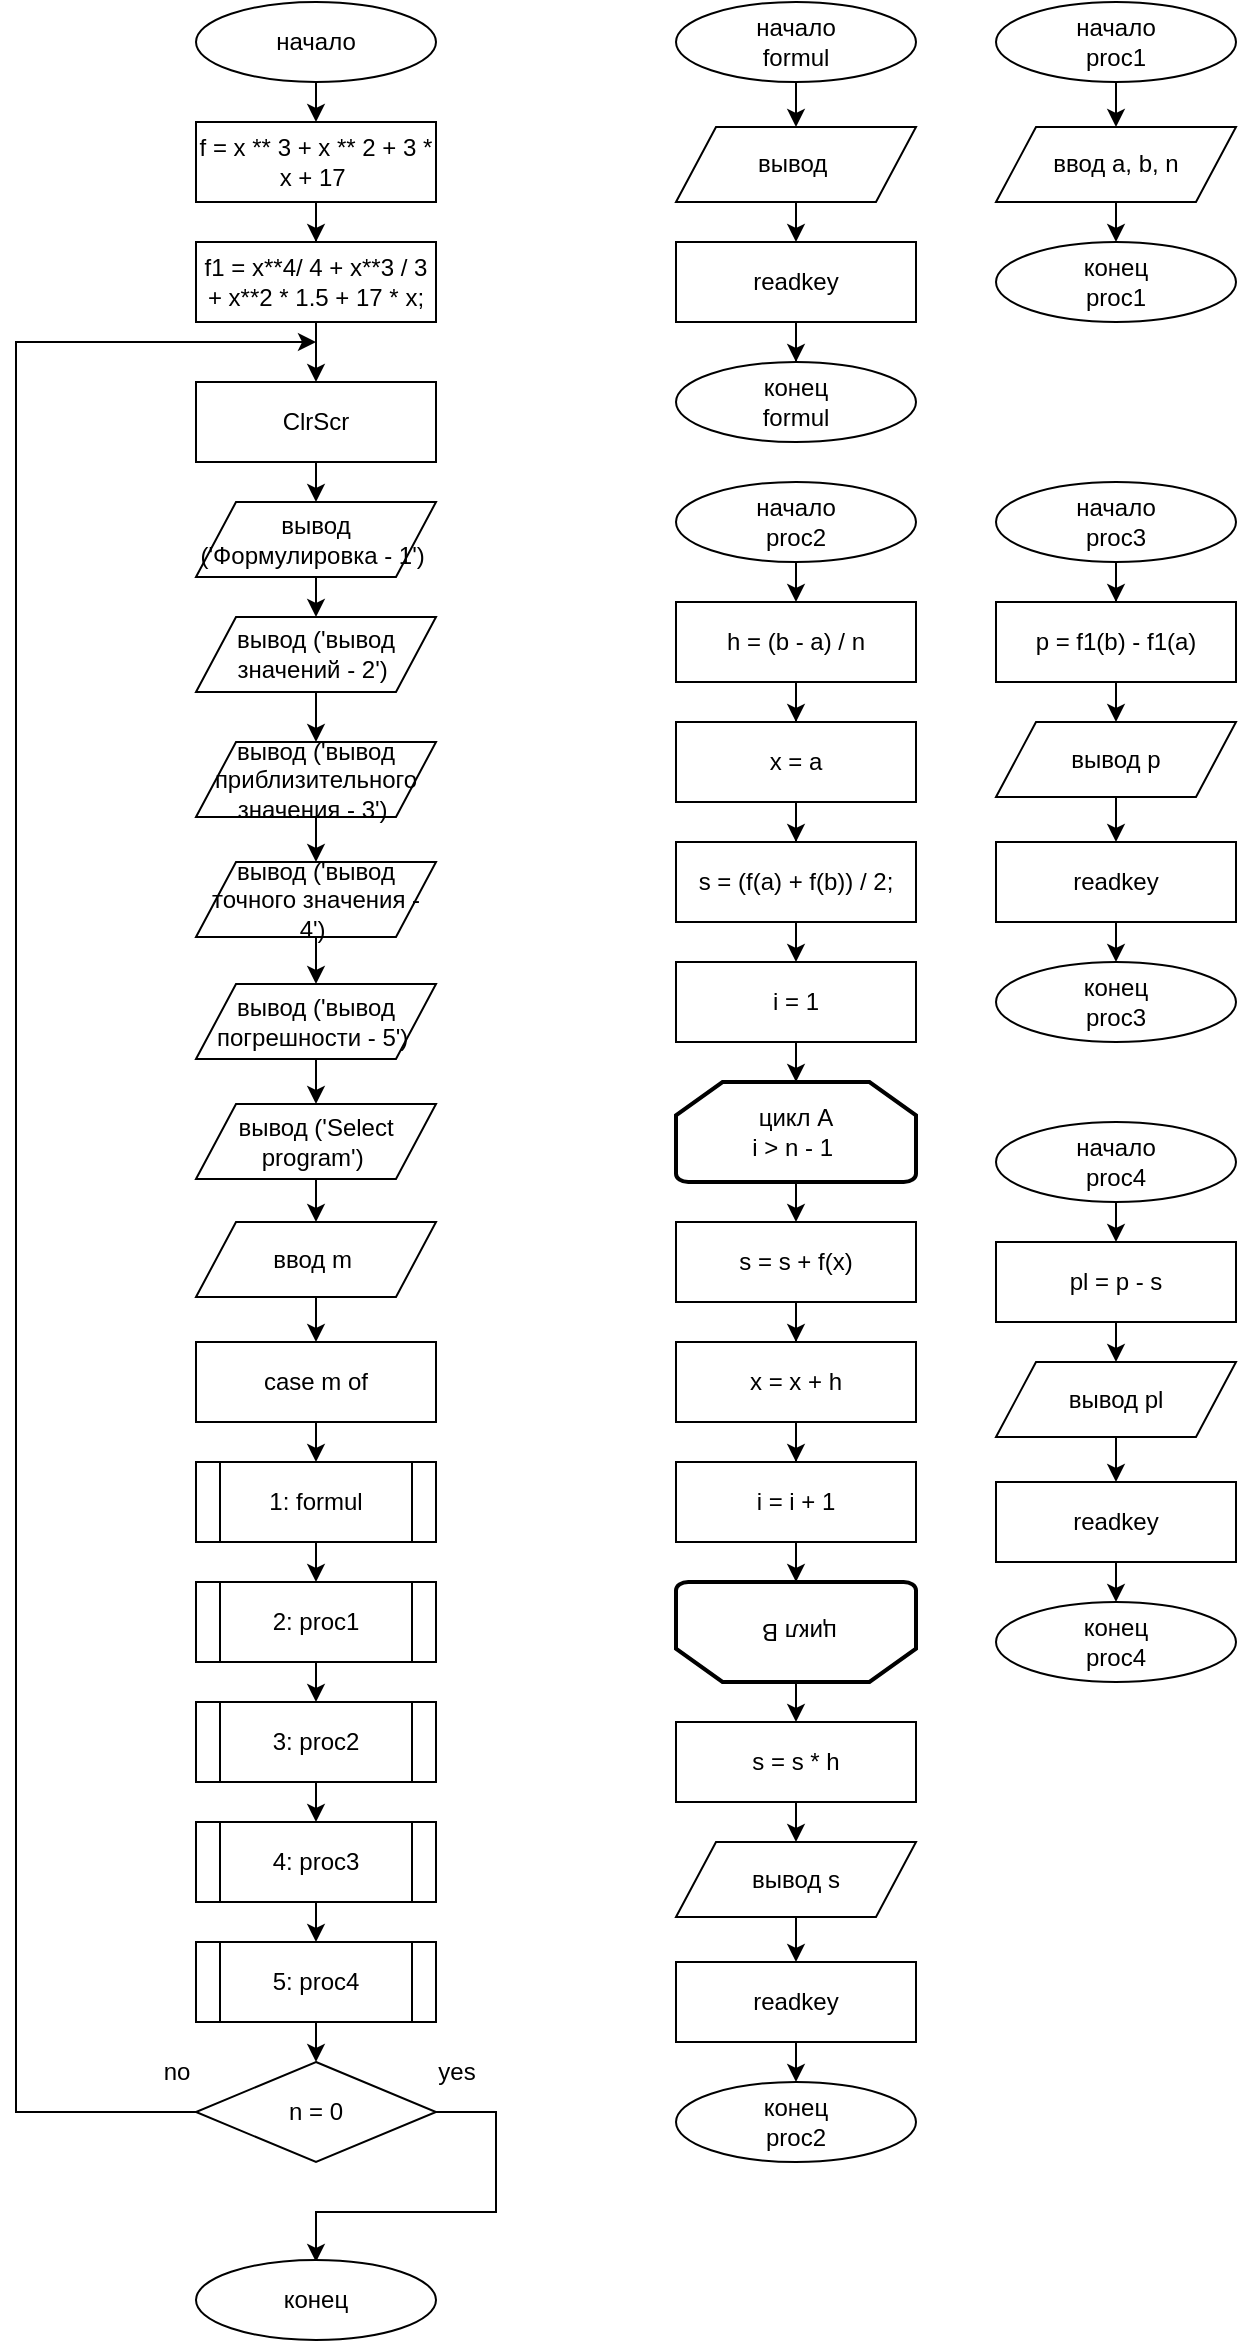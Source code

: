 <mxfile version="20.6.0" type="device"><diagram id="0CyBaKUqmGT0-jaxnwFW" name="Страница 1"><mxGraphModel dx="565" dy="495" grid="1" gridSize="10" guides="1" tooltips="1" connect="1" arrows="1" fold="1" page="1" pageScale="1" pageWidth="827" pageHeight="1169" math="0" shadow="0"><root><mxCell id="0"/><mxCell id="1" parent="0"/><mxCell id="qfJ8OylRAZTttOzDRces-3" style="edgeStyle=orthogonalEdgeStyle;rounded=0;orthogonalLoop=1;jettySize=auto;html=1;exitX=0.5;exitY=1;exitDx=0;exitDy=0;" edge="1" parent="1" source="qfJ8OylRAZTttOzDRces-1"><mxGeometry relative="1" as="geometry"><mxPoint x="260" y="100" as="targetPoint"/></mxGeometry></mxCell><mxCell id="qfJ8OylRAZTttOzDRces-1" value="начало" style="ellipse;whiteSpace=wrap;html=1;" vertex="1" parent="1"><mxGeometry x="200" y="40" width="120" height="40" as="geometry"/></mxCell><mxCell id="qfJ8OylRAZTttOzDRces-6" style="edgeStyle=orthogonalEdgeStyle;rounded=0;orthogonalLoop=1;jettySize=auto;html=1;exitX=0.5;exitY=1;exitDx=0;exitDy=0;" edge="1" parent="1" source="qfJ8OylRAZTttOzDRces-4" target="qfJ8OylRAZTttOzDRces-5"><mxGeometry relative="1" as="geometry"/></mxCell><mxCell id="qfJ8OylRAZTttOzDRces-4" value="f =&amp;nbsp;x ** 3 + x ** 2 + 3 * x + 17&amp;nbsp;" style="rounded=0;whiteSpace=wrap;html=1;" vertex="1" parent="1"><mxGeometry x="200" y="100" width="120" height="40" as="geometry"/></mxCell><mxCell id="qfJ8OylRAZTttOzDRces-85" style="edgeStyle=orthogonalEdgeStyle;rounded=0;orthogonalLoop=1;jettySize=auto;html=1;exitX=0.5;exitY=1;exitDx=0;exitDy=0;" edge="1" parent="1" source="qfJ8OylRAZTttOzDRces-5" target="qfJ8OylRAZTttOzDRces-84"><mxGeometry relative="1" as="geometry"/></mxCell><mxCell id="qfJ8OylRAZTttOzDRces-5" value="f1 = x**4/ 4 + x**3 / 3 + x**2 * 1.5 + 17 * x;" style="rounded=0;whiteSpace=wrap;html=1;" vertex="1" parent="1"><mxGeometry x="200" y="160" width="120" height="40" as="geometry"/></mxCell><mxCell id="qfJ8OylRAZTttOzDRces-10" style="edgeStyle=orthogonalEdgeStyle;rounded=0;orthogonalLoop=1;jettySize=auto;html=1;exitX=0.5;exitY=1;exitDx=0;exitDy=0;" edge="1" parent="1" source="qfJ8OylRAZTttOzDRces-8"><mxGeometry relative="1" as="geometry"><mxPoint x="500" y="80" as="targetPoint"/></mxGeometry></mxCell><mxCell id="qfJ8OylRAZTttOzDRces-14" style="edgeStyle=orthogonalEdgeStyle;rounded=0;orthogonalLoop=1;jettySize=auto;html=1;exitX=0.5;exitY=1;exitDx=0;exitDy=0;entryX=0.5;entryY=0;entryDx=0;entryDy=0;" edge="1" parent="1" source="qfJ8OylRAZTttOzDRces-8" target="qfJ8OylRAZTttOzDRces-13"><mxGeometry relative="1" as="geometry"/></mxCell><mxCell id="qfJ8OylRAZTttOzDRces-8" value="начало&lt;br&gt;formul" style="ellipse;whiteSpace=wrap;html=1;" vertex="1" parent="1"><mxGeometry x="440" y="40" width="120" height="40" as="geometry"/></mxCell><mxCell id="qfJ8OylRAZTttOzDRces-16" style="edgeStyle=orthogonalEdgeStyle;rounded=0;orthogonalLoop=1;jettySize=auto;html=1;exitX=0.5;exitY=1;exitDx=0;exitDy=0;entryX=0.5;entryY=0;entryDx=0;entryDy=0;" edge="1" parent="1" source="qfJ8OylRAZTttOzDRces-13" target="qfJ8OylRAZTttOzDRces-15"><mxGeometry relative="1" as="geometry"/></mxCell><mxCell id="qfJ8OylRAZTttOzDRces-13" value="вывод&amp;nbsp;" style="shape=parallelogram;perimeter=parallelogramPerimeter;whiteSpace=wrap;html=1;fixedSize=1;" vertex="1" parent="1"><mxGeometry x="440" y="102.5" width="120" height="37.5" as="geometry"/></mxCell><mxCell id="qfJ8OylRAZTttOzDRces-18" style="edgeStyle=orthogonalEdgeStyle;rounded=0;orthogonalLoop=1;jettySize=auto;html=1;exitX=0.5;exitY=1;exitDx=0;exitDy=0;" edge="1" parent="1" source="qfJ8OylRAZTttOzDRces-15" target="qfJ8OylRAZTttOzDRces-17"><mxGeometry relative="1" as="geometry"/></mxCell><mxCell id="qfJ8OylRAZTttOzDRces-15" value="readkey" style="rounded=0;whiteSpace=wrap;html=1;" vertex="1" parent="1"><mxGeometry x="440" y="160" width="120" height="40" as="geometry"/></mxCell><mxCell id="qfJ8OylRAZTttOzDRces-17" value="конец&lt;br&gt;formul" style="ellipse;whiteSpace=wrap;html=1;" vertex="1" parent="1"><mxGeometry x="440" y="220" width="120" height="40" as="geometry"/></mxCell><mxCell id="qfJ8OylRAZTttOzDRces-22" style="edgeStyle=orthogonalEdgeStyle;rounded=0;orthogonalLoop=1;jettySize=auto;html=1;exitX=0.5;exitY=1;exitDx=0;exitDy=0;" edge="1" parent="1" source="qfJ8OylRAZTttOzDRces-20"><mxGeometry relative="1" as="geometry"><mxPoint x="660" y="80" as="targetPoint"/></mxGeometry></mxCell><mxCell id="qfJ8OylRAZTttOzDRces-24" style="edgeStyle=orthogonalEdgeStyle;rounded=0;orthogonalLoop=1;jettySize=auto;html=1;exitX=0.5;exitY=1;exitDx=0;exitDy=0;entryX=0.5;entryY=0;entryDx=0;entryDy=0;" edge="1" parent="1" source="qfJ8OylRAZTttOzDRces-20" target="qfJ8OylRAZTttOzDRces-25"><mxGeometry relative="1" as="geometry"><mxPoint x="660" y="100" as="targetPoint"/></mxGeometry></mxCell><mxCell id="qfJ8OylRAZTttOzDRces-20" value="начало&lt;br&gt;proc1" style="ellipse;whiteSpace=wrap;html=1;" vertex="1" parent="1"><mxGeometry x="600" y="40" width="120" height="40" as="geometry"/></mxCell><mxCell id="qfJ8OylRAZTttOzDRces-27" style="edgeStyle=orthogonalEdgeStyle;rounded=0;orthogonalLoop=1;jettySize=auto;html=1;exitX=0.5;exitY=1;exitDx=0;exitDy=0;entryX=0.5;entryY=0;entryDx=0;entryDy=0;" edge="1" parent="1" source="qfJ8OylRAZTttOzDRces-25" target="qfJ8OylRAZTttOzDRces-26"><mxGeometry relative="1" as="geometry"/></mxCell><mxCell id="qfJ8OylRAZTttOzDRces-25" value="ввод a, b, n" style="shape=parallelogram;perimeter=parallelogramPerimeter;whiteSpace=wrap;html=1;fixedSize=1;" vertex="1" parent="1"><mxGeometry x="600" y="102.5" width="120" height="37.5" as="geometry"/></mxCell><mxCell id="qfJ8OylRAZTttOzDRces-26" value="конец&lt;br&gt;proc1" style="ellipse;whiteSpace=wrap;html=1;" vertex="1" parent="1"><mxGeometry x="600" y="160" width="120" height="40" as="geometry"/></mxCell><mxCell id="qfJ8OylRAZTttOzDRces-46" style="edgeStyle=orthogonalEdgeStyle;rounded=0;orthogonalLoop=1;jettySize=auto;html=1;exitX=0.5;exitY=1;exitDx=0;exitDy=0;entryX=0.5;entryY=0;entryDx=0;entryDy=0;" edge="1" parent="1" source="qfJ8OylRAZTttOzDRces-28" target="qfJ8OylRAZTttOzDRces-31"><mxGeometry relative="1" as="geometry"/></mxCell><mxCell id="qfJ8OylRAZTttOzDRces-28" value="начало&lt;br&gt;proc2" style="ellipse;whiteSpace=wrap;html=1;" vertex="1" parent="1"><mxGeometry x="440" y="280" width="120" height="40" as="geometry"/></mxCell><mxCell id="qfJ8OylRAZTttOzDRces-55" style="edgeStyle=orthogonalEdgeStyle;rounded=0;orthogonalLoop=1;jettySize=auto;html=1;exitX=0.5;exitY=1;exitDx=0;exitDy=0;entryX=0.5;entryY=0;entryDx=0;entryDy=0;" edge="1" parent="1" source="qfJ8OylRAZTttOzDRces-29" target="qfJ8OylRAZTttOzDRces-54"><mxGeometry relative="1" as="geometry"/></mxCell><mxCell id="qfJ8OylRAZTttOzDRces-29" value="вывод s" style="shape=parallelogram;perimeter=parallelogramPerimeter;whiteSpace=wrap;html=1;fixedSize=1;" vertex="1" parent="1"><mxGeometry x="440" y="960" width="120" height="37.5" as="geometry"/></mxCell><mxCell id="qfJ8OylRAZTttOzDRces-30" value="конец&lt;br&gt;proc2" style="ellipse;whiteSpace=wrap;html=1;" vertex="1" parent="1"><mxGeometry x="440" y="1080" width="120" height="40" as="geometry"/></mxCell><mxCell id="qfJ8OylRAZTttOzDRces-33" style="edgeStyle=orthogonalEdgeStyle;rounded=0;orthogonalLoop=1;jettySize=auto;html=1;exitX=0.5;exitY=1;exitDx=0;exitDy=0;" edge="1" parent="1" source="qfJ8OylRAZTttOzDRces-31" target="qfJ8OylRAZTttOzDRces-32"><mxGeometry relative="1" as="geometry"/></mxCell><mxCell id="qfJ8OylRAZTttOzDRces-31" value="h = (b - a) / n" style="rounded=0;whiteSpace=wrap;html=1;" vertex="1" parent="1"><mxGeometry x="440" y="340" width="120" height="40" as="geometry"/></mxCell><mxCell id="qfJ8OylRAZTttOzDRces-35" style="edgeStyle=orthogonalEdgeStyle;rounded=0;orthogonalLoop=1;jettySize=auto;html=1;exitX=0.5;exitY=1;exitDx=0;exitDy=0;" edge="1" parent="1" source="qfJ8OylRAZTttOzDRces-32" target="qfJ8OylRAZTttOzDRces-34"><mxGeometry relative="1" as="geometry"/></mxCell><mxCell id="qfJ8OylRAZTttOzDRces-32" value="x = a" style="rounded=0;whiteSpace=wrap;html=1;" vertex="1" parent="1"><mxGeometry x="440" y="400" width="120" height="40" as="geometry"/></mxCell><mxCell id="qfJ8OylRAZTttOzDRces-37" style="edgeStyle=orthogonalEdgeStyle;rounded=0;orthogonalLoop=1;jettySize=auto;html=1;exitX=0.5;exitY=1;exitDx=0;exitDy=0;entryX=0.5;entryY=0;entryDx=0;entryDy=0;" edge="1" parent="1" source="qfJ8OylRAZTttOzDRces-34" target="qfJ8OylRAZTttOzDRces-36"><mxGeometry relative="1" as="geometry"/></mxCell><mxCell id="qfJ8OylRAZTttOzDRces-34" value="s = (f(a) + f(b)) / 2;" style="rounded=0;whiteSpace=wrap;html=1;" vertex="1" parent="1"><mxGeometry x="440" y="460" width="120" height="40" as="geometry"/></mxCell><mxCell id="qfJ8OylRAZTttOzDRces-39" style="edgeStyle=orthogonalEdgeStyle;rounded=0;orthogonalLoop=1;jettySize=auto;html=1;exitX=0.5;exitY=1;exitDx=0;exitDy=0;entryX=0.5;entryY=0;entryDx=0;entryDy=0;entryPerimeter=0;" edge="1" parent="1" source="qfJ8OylRAZTttOzDRces-36" target="qfJ8OylRAZTttOzDRces-38"><mxGeometry relative="1" as="geometry"/></mxCell><mxCell id="qfJ8OylRAZTttOzDRces-36" value="i = 1" style="rounded=0;whiteSpace=wrap;html=1;" vertex="1" parent="1"><mxGeometry x="440" y="520" width="120" height="40" as="geometry"/></mxCell><mxCell id="qfJ8OylRAZTttOzDRces-41" style="edgeStyle=orthogonalEdgeStyle;rounded=0;orthogonalLoop=1;jettySize=auto;html=1;exitX=0.5;exitY=1;exitDx=0;exitDy=0;exitPerimeter=0;entryX=0.5;entryY=0;entryDx=0;entryDy=0;" edge="1" parent="1" source="qfJ8OylRAZTttOzDRces-38" target="qfJ8OylRAZTttOzDRces-40"><mxGeometry relative="1" as="geometry"/></mxCell><mxCell id="qfJ8OylRAZTttOzDRces-38" value="цикл A&lt;br&gt;i &amp;gt; n - 1&amp;nbsp;" style="strokeWidth=2;html=1;shape=mxgraph.flowchart.loop_limit;whiteSpace=wrap;" vertex="1" parent="1"><mxGeometry x="440" y="580" width="120" height="50" as="geometry"/></mxCell><mxCell id="qfJ8OylRAZTttOzDRces-43" style="edgeStyle=orthogonalEdgeStyle;rounded=0;orthogonalLoop=1;jettySize=auto;html=1;exitX=0.5;exitY=1;exitDx=0;exitDy=0;" edge="1" parent="1" source="qfJ8OylRAZTttOzDRces-40" target="qfJ8OylRAZTttOzDRces-42"><mxGeometry relative="1" as="geometry"/></mxCell><mxCell id="qfJ8OylRAZTttOzDRces-40" value="s = s + f(x)" style="rounded=0;whiteSpace=wrap;html=1;" vertex="1" parent="1"><mxGeometry x="440" y="650" width="120" height="40" as="geometry"/></mxCell><mxCell id="qfJ8OylRAZTttOzDRces-48" style="edgeStyle=orthogonalEdgeStyle;rounded=0;orthogonalLoop=1;jettySize=auto;html=1;exitX=0.5;exitY=1;exitDx=0;exitDy=0;" edge="1" parent="1" source="qfJ8OylRAZTttOzDRces-42" target="qfJ8OylRAZTttOzDRces-47"><mxGeometry relative="1" as="geometry"/></mxCell><mxCell id="qfJ8OylRAZTttOzDRces-42" value="x = x + h" style="rounded=0;whiteSpace=wrap;html=1;" vertex="1" parent="1"><mxGeometry x="440" y="710" width="120" height="40" as="geometry"/></mxCell><mxCell id="qfJ8OylRAZTttOzDRces-50" style="edgeStyle=orthogonalEdgeStyle;rounded=0;orthogonalLoop=1;jettySize=auto;html=1;exitX=0.5;exitY=1;exitDx=0;exitDy=0;entryX=0.5;entryY=1;entryDx=0;entryDy=0;entryPerimeter=0;" edge="1" parent="1" source="qfJ8OylRAZTttOzDRces-47" target="qfJ8OylRAZTttOzDRces-49"><mxGeometry relative="1" as="geometry"/></mxCell><mxCell id="qfJ8OylRAZTttOzDRces-47" value="i = i + 1" style="rounded=0;whiteSpace=wrap;html=1;" vertex="1" parent="1"><mxGeometry x="440" y="770" width="120" height="40" as="geometry"/></mxCell><mxCell id="qfJ8OylRAZTttOzDRces-52" style="edgeStyle=orthogonalEdgeStyle;rounded=0;orthogonalLoop=1;jettySize=auto;html=1;exitX=0.5;exitY=0;exitDx=0;exitDy=0;exitPerimeter=0;entryX=0.5;entryY=0;entryDx=0;entryDy=0;" edge="1" parent="1" source="qfJ8OylRAZTttOzDRces-49" target="qfJ8OylRAZTttOzDRces-51"><mxGeometry relative="1" as="geometry"/></mxCell><mxCell id="qfJ8OylRAZTttOzDRces-49" value="цикл B&amp;nbsp;" style="strokeWidth=2;html=1;shape=mxgraph.flowchart.loop_limit;whiteSpace=wrap;rotation=-180;" vertex="1" parent="1"><mxGeometry x="440" y="830" width="120" height="50" as="geometry"/></mxCell><mxCell id="qfJ8OylRAZTttOzDRces-53" style="edgeStyle=orthogonalEdgeStyle;rounded=0;orthogonalLoop=1;jettySize=auto;html=1;exitX=0.5;exitY=1;exitDx=0;exitDy=0;entryX=0.5;entryY=0;entryDx=0;entryDy=0;" edge="1" parent="1" source="qfJ8OylRAZTttOzDRces-51" target="qfJ8OylRAZTttOzDRces-29"><mxGeometry relative="1" as="geometry"/></mxCell><mxCell id="qfJ8OylRAZTttOzDRces-51" value="s = s * h" style="rounded=0;whiteSpace=wrap;html=1;" vertex="1" parent="1"><mxGeometry x="440" y="900" width="120" height="40" as="geometry"/></mxCell><mxCell id="qfJ8OylRAZTttOzDRces-56" style="edgeStyle=orthogonalEdgeStyle;rounded=0;orthogonalLoop=1;jettySize=auto;html=1;exitX=0.5;exitY=1;exitDx=0;exitDy=0;entryX=0.5;entryY=0;entryDx=0;entryDy=0;" edge="1" parent="1" source="qfJ8OylRAZTttOzDRces-54" target="qfJ8OylRAZTttOzDRces-30"><mxGeometry relative="1" as="geometry"/></mxCell><mxCell id="qfJ8OylRAZTttOzDRces-54" value="readkey" style="rounded=0;whiteSpace=wrap;html=1;" vertex="1" parent="1"><mxGeometry x="440" y="1020" width="120" height="40" as="geometry"/></mxCell><mxCell id="qfJ8OylRAZTttOzDRces-59" style="edgeStyle=orthogonalEdgeStyle;rounded=0;orthogonalLoop=1;jettySize=auto;html=1;exitX=0.5;exitY=1;exitDx=0;exitDy=0;" edge="1" parent="1" source="qfJ8OylRAZTttOzDRces-57" target="qfJ8OylRAZTttOzDRces-58"><mxGeometry relative="1" as="geometry"/></mxCell><mxCell id="qfJ8OylRAZTttOzDRces-57" value="начало&lt;br&gt;proc3" style="ellipse;whiteSpace=wrap;html=1;" vertex="1" parent="1"><mxGeometry x="600" y="280" width="120" height="40" as="geometry"/></mxCell><mxCell id="qfJ8OylRAZTttOzDRces-62" style="edgeStyle=orthogonalEdgeStyle;rounded=0;orthogonalLoop=1;jettySize=auto;html=1;exitX=0.5;exitY=1;exitDx=0;exitDy=0;entryX=0.5;entryY=0;entryDx=0;entryDy=0;" edge="1" parent="1" source="qfJ8OylRAZTttOzDRces-58" target="qfJ8OylRAZTttOzDRces-60"><mxGeometry relative="1" as="geometry"/></mxCell><mxCell id="qfJ8OylRAZTttOzDRces-58" value="p = f1(b) - f1(a)" style="rounded=0;whiteSpace=wrap;html=1;" vertex="1" parent="1"><mxGeometry x="600" y="340" width="120" height="40" as="geometry"/></mxCell><mxCell id="qfJ8OylRAZTttOzDRces-63" style="edgeStyle=orthogonalEdgeStyle;rounded=0;orthogonalLoop=1;jettySize=auto;html=1;exitX=0.5;exitY=1;exitDx=0;exitDy=0;entryX=0.5;entryY=0;entryDx=0;entryDy=0;" edge="1" parent="1" source="qfJ8OylRAZTttOzDRces-60" target="qfJ8OylRAZTttOzDRces-61"><mxGeometry relative="1" as="geometry"/></mxCell><mxCell id="qfJ8OylRAZTttOzDRces-60" value="вывод p" style="shape=parallelogram;perimeter=parallelogramPerimeter;whiteSpace=wrap;html=1;fixedSize=1;" vertex="1" parent="1"><mxGeometry x="600" y="400" width="120" height="37.5" as="geometry"/></mxCell><mxCell id="qfJ8OylRAZTttOzDRces-65" style="edgeStyle=orthogonalEdgeStyle;rounded=0;orthogonalLoop=1;jettySize=auto;html=1;exitX=0.5;exitY=1;exitDx=0;exitDy=0;entryX=0.5;entryY=0;entryDx=0;entryDy=0;" edge="1" parent="1" source="qfJ8OylRAZTttOzDRces-61" target="qfJ8OylRAZTttOzDRces-64"><mxGeometry relative="1" as="geometry"/></mxCell><mxCell id="qfJ8OylRAZTttOzDRces-61" value="readkey" style="rounded=0;whiteSpace=wrap;html=1;" vertex="1" parent="1"><mxGeometry x="600" y="460" width="120" height="40" as="geometry"/></mxCell><mxCell id="qfJ8OylRAZTttOzDRces-64" value="конец&lt;br&gt;proc3" style="ellipse;whiteSpace=wrap;html=1;" vertex="1" parent="1"><mxGeometry x="600" y="520" width="120" height="40" as="geometry"/></mxCell><mxCell id="qfJ8OylRAZTttOzDRces-68" style="edgeStyle=orthogonalEdgeStyle;rounded=0;orthogonalLoop=1;jettySize=auto;html=1;exitX=0.5;exitY=1;exitDx=0;exitDy=0;entryX=0.5;entryY=0;entryDx=0;entryDy=0;" edge="1" parent="1" source="qfJ8OylRAZTttOzDRces-66" target="qfJ8OylRAZTttOzDRces-67"><mxGeometry relative="1" as="geometry"/></mxCell><mxCell id="qfJ8OylRAZTttOzDRces-66" value="начало&lt;br&gt;proc4" style="ellipse;whiteSpace=wrap;html=1;" vertex="1" parent="1"><mxGeometry x="600" y="600" width="120" height="40" as="geometry"/></mxCell><mxCell id="qfJ8OylRAZTttOzDRces-72" style="edgeStyle=orthogonalEdgeStyle;rounded=0;orthogonalLoop=1;jettySize=auto;html=1;exitX=0.5;exitY=1;exitDx=0;exitDy=0;entryX=0.5;entryY=0;entryDx=0;entryDy=0;" edge="1" parent="1" source="qfJ8OylRAZTttOzDRces-67" target="qfJ8OylRAZTttOzDRces-69"><mxGeometry relative="1" as="geometry"/></mxCell><mxCell id="qfJ8OylRAZTttOzDRces-67" value="pl = p - s" style="rounded=0;whiteSpace=wrap;html=1;" vertex="1" parent="1"><mxGeometry x="600" y="660" width="120" height="40" as="geometry"/></mxCell><mxCell id="qfJ8OylRAZTttOzDRces-73" style="edgeStyle=orthogonalEdgeStyle;rounded=0;orthogonalLoop=1;jettySize=auto;html=1;exitX=0.5;exitY=1;exitDx=0;exitDy=0;entryX=0.5;entryY=0;entryDx=0;entryDy=0;" edge="1" parent="1" source="qfJ8OylRAZTttOzDRces-69" target="qfJ8OylRAZTttOzDRces-70"><mxGeometry relative="1" as="geometry"/></mxCell><mxCell id="qfJ8OylRAZTttOzDRces-69" value="вывод pl" style="shape=parallelogram;perimeter=parallelogramPerimeter;whiteSpace=wrap;html=1;fixedSize=1;" vertex="1" parent="1"><mxGeometry x="600" y="720" width="120" height="37.5" as="geometry"/></mxCell><mxCell id="qfJ8OylRAZTttOzDRces-74" style="edgeStyle=orthogonalEdgeStyle;rounded=0;orthogonalLoop=1;jettySize=auto;html=1;exitX=0.5;exitY=1;exitDx=0;exitDy=0;entryX=0.5;entryY=0;entryDx=0;entryDy=0;" edge="1" parent="1" source="qfJ8OylRAZTttOzDRces-70" target="qfJ8OylRAZTttOzDRces-71"><mxGeometry relative="1" as="geometry"/></mxCell><mxCell id="qfJ8OylRAZTttOzDRces-70" value="readkey" style="rounded=0;whiteSpace=wrap;html=1;" vertex="1" parent="1"><mxGeometry x="600" y="780" width="120" height="40" as="geometry"/></mxCell><mxCell id="qfJ8OylRAZTttOzDRces-71" value="конец&lt;br&gt;proc4" style="ellipse;whiteSpace=wrap;html=1;" vertex="1" parent="1"><mxGeometry x="600" y="840" width="120" height="40" as="geometry"/></mxCell><mxCell id="qfJ8OylRAZTttOzDRces-81" style="edgeStyle=orthogonalEdgeStyle;rounded=0;orthogonalLoop=1;jettySize=auto;html=1;exitX=0.5;exitY=1;exitDx=0;exitDy=0;entryX=0.5;entryY=0;entryDx=0;entryDy=0;" edge="1" parent="1" source="qfJ8OylRAZTttOzDRces-79" target="qfJ8OylRAZTttOzDRces-80"><mxGeometry relative="1" as="geometry"/></mxCell><mxCell id="qfJ8OylRAZTttOzDRces-79" value="вывод ('Формулировка - 1')&amp;nbsp;" style="shape=parallelogram;perimeter=parallelogramPerimeter;whiteSpace=wrap;html=1;fixedSize=1;" vertex="1" parent="1"><mxGeometry x="200" y="290" width="120" height="37.5" as="geometry"/></mxCell><mxCell id="qfJ8OylRAZTttOzDRces-83" style="edgeStyle=orthogonalEdgeStyle;rounded=0;orthogonalLoop=1;jettySize=auto;html=1;exitX=0.5;exitY=1;exitDx=0;exitDy=0;" edge="1" parent="1" source="qfJ8OylRAZTttOzDRces-80" target="qfJ8OylRAZTttOzDRces-82"><mxGeometry relative="1" as="geometry"/></mxCell><mxCell id="qfJ8OylRAZTttOzDRces-80" value="вывод ('вывод значений - 2')&amp;nbsp;" style="shape=parallelogram;perimeter=parallelogramPerimeter;whiteSpace=wrap;html=1;fixedSize=1;" vertex="1" parent="1"><mxGeometry x="200" y="347.5" width="120" height="37.5" as="geometry"/></mxCell><mxCell id="qfJ8OylRAZTttOzDRces-88" style="edgeStyle=orthogonalEdgeStyle;rounded=0;orthogonalLoop=1;jettySize=auto;html=1;exitX=0.5;exitY=1;exitDx=0;exitDy=0;" edge="1" parent="1" source="qfJ8OylRAZTttOzDRces-82" target="qfJ8OylRAZTttOzDRces-87"><mxGeometry relative="1" as="geometry"/></mxCell><mxCell id="qfJ8OylRAZTttOzDRces-82" value="вывод ('вывод приблизительного значения - 3')&amp;nbsp;" style="shape=parallelogram;perimeter=parallelogramPerimeter;whiteSpace=wrap;html=1;fixedSize=1;" vertex="1" parent="1"><mxGeometry x="200" y="410" width="120" height="37.5" as="geometry"/></mxCell><mxCell id="qfJ8OylRAZTttOzDRces-86" style="edgeStyle=orthogonalEdgeStyle;rounded=0;orthogonalLoop=1;jettySize=auto;html=1;exitX=0.5;exitY=1;exitDx=0;exitDy=0;entryX=0.5;entryY=0;entryDx=0;entryDy=0;" edge="1" parent="1" source="qfJ8OylRAZTttOzDRces-84" target="qfJ8OylRAZTttOzDRces-79"><mxGeometry relative="1" as="geometry"/></mxCell><mxCell id="qfJ8OylRAZTttOzDRces-84" value="ClrScr" style="rounded=0;whiteSpace=wrap;html=1;" vertex="1" parent="1"><mxGeometry x="200" y="230" width="120" height="40" as="geometry"/></mxCell><mxCell id="qfJ8OylRAZTttOzDRces-90" style="edgeStyle=orthogonalEdgeStyle;rounded=0;orthogonalLoop=1;jettySize=auto;html=1;exitX=0.5;exitY=1;exitDx=0;exitDy=0;" edge="1" parent="1" source="qfJ8OylRAZTttOzDRces-87" target="qfJ8OylRAZTttOzDRces-89"><mxGeometry relative="1" as="geometry"/></mxCell><mxCell id="qfJ8OylRAZTttOzDRces-87" value="вывод ('вывод точного значения - 4')&amp;nbsp;" style="shape=parallelogram;perimeter=parallelogramPerimeter;whiteSpace=wrap;html=1;fixedSize=1;" vertex="1" parent="1"><mxGeometry x="200" y="470" width="120" height="37.5" as="geometry"/></mxCell><mxCell id="qfJ8OylRAZTttOzDRces-92" style="edgeStyle=orthogonalEdgeStyle;rounded=0;orthogonalLoop=1;jettySize=auto;html=1;exitX=0.5;exitY=1;exitDx=0;exitDy=0;" edge="1" parent="1" source="qfJ8OylRAZTttOzDRces-89" target="qfJ8OylRAZTttOzDRces-91"><mxGeometry relative="1" as="geometry"/></mxCell><mxCell id="qfJ8OylRAZTttOzDRces-89" value="вывод ('вывод погрешности - 5')&amp;nbsp;" style="shape=parallelogram;perimeter=parallelogramPerimeter;whiteSpace=wrap;html=1;fixedSize=1;" vertex="1" parent="1"><mxGeometry x="200" y="531" width="120" height="37.5" as="geometry"/></mxCell><mxCell id="qfJ8OylRAZTttOzDRces-94" style="edgeStyle=orthogonalEdgeStyle;rounded=0;orthogonalLoop=1;jettySize=auto;html=1;exitX=0.5;exitY=1;exitDx=0;exitDy=0;" edge="1" parent="1" source="qfJ8OylRAZTttOzDRces-91" target="qfJ8OylRAZTttOzDRces-93"><mxGeometry relative="1" as="geometry"/></mxCell><mxCell id="qfJ8OylRAZTttOzDRces-91" value="вывод ('Select program')&amp;nbsp;" style="shape=parallelogram;perimeter=parallelogramPerimeter;whiteSpace=wrap;html=1;fixedSize=1;" vertex="1" parent="1"><mxGeometry x="200" y="591" width="120" height="37.5" as="geometry"/></mxCell><mxCell id="qfJ8OylRAZTttOzDRces-96" style="edgeStyle=orthogonalEdgeStyle;rounded=0;orthogonalLoop=1;jettySize=auto;html=1;exitX=0.5;exitY=1;exitDx=0;exitDy=0;entryX=0.5;entryY=0;entryDx=0;entryDy=0;" edge="1" parent="1" source="qfJ8OylRAZTttOzDRces-93" target="qfJ8OylRAZTttOzDRces-97"><mxGeometry relative="1" as="geometry"><mxPoint x="260" y="701" as="targetPoint"/></mxGeometry></mxCell><mxCell id="qfJ8OylRAZTttOzDRces-93" value="ввод m&amp;nbsp;" style="shape=parallelogram;perimeter=parallelogramPerimeter;whiteSpace=wrap;html=1;fixedSize=1;" vertex="1" parent="1"><mxGeometry x="200" y="650" width="120" height="37.5" as="geometry"/></mxCell><mxCell id="qfJ8OylRAZTttOzDRces-102" style="edgeStyle=orthogonalEdgeStyle;rounded=0;orthogonalLoop=1;jettySize=auto;html=1;exitX=0.5;exitY=1;exitDx=0;exitDy=0;entryX=0.5;entryY=0;entryDx=0;entryDy=0;" edge="1" parent="1" source="qfJ8OylRAZTttOzDRces-97" target="qfJ8OylRAZTttOzDRces-101"><mxGeometry relative="1" as="geometry"/></mxCell><mxCell id="qfJ8OylRAZTttOzDRces-97" value="case m of" style="rounded=0;whiteSpace=wrap;html=1;" vertex="1" parent="1"><mxGeometry x="200" y="710" width="120" height="40" as="geometry"/></mxCell><mxCell id="qfJ8OylRAZTttOzDRces-104" style="edgeStyle=orthogonalEdgeStyle;rounded=0;orthogonalLoop=1;jettySize=auto;html=1;exitX=0.5;exitY=1;exitDx=0;exitDy=0;entryX=0.5;entryY=0;entryDx=0;entryDy=0;" edge="1" parent="1" source="qfJ8OylRAZTttOzDRces-101" target="qfJ8OylRAZTttOzDRces-103"><mxGeometry relative="1" as="geometry"/></mxCell><mxCell id="qfJ8OylRAZTttOzDRces-101" value="1: formul" style="shape=process;whiteSpace=wrap;html=1;backgroundOutline=1;" vertex="1" parent="1"><mxGeometry x="200" y="770" width="120" height="40" as="geometry"/></mxCell><mxCell id="qfJ8OylRAZTttOzDRces-106" style="edgeStyle=orthogonalEdgeStyle;rounded=0;orthogonalLoop=1;jettySize=auto;html=1;exitX=0.5;exitY=1;exitDx=0;exitDy=0;entryX=0.5;entryY=0;entryDx=0;entryDy=0;" edge="1" parent="1" source="qfJ8OylRAZTttOzDRces-103" target="qfJ8OylRAZTttOzDRces-105"><mxGeometry relative="1" as="geometry"/></mxCell><mxCell id="qfJ8OylRAZTttOzDRces-103" value="2: proc1" style="shape=process;whiteSpace=wrap;html=1;backgroundOutline=1;" vertex="1" parent="1"><mxGeometry x="200" y="830" width="120" height="40" as="geometry"/></mxCell><mxCell id="qfJ8OylRAZTttOzDRces-108" style="edgeStyle=orthogonalEdgeStyle;rounded=0;orthogonalLoop=1;jettySize=auto;html=1;exitX=0.5;exitY=1;exitDx=0;exitDy=0;entryX=0.5;entryY=0;entryDx=0;entryDy=0;" edge="1" parent="1" source="qfJ8OylRAZTttOzDRces-105" target="qfJ8OylRAZTttOzDRces-107"><mxGeometry relative="1" as="geometry"/></mxCell><mxCell id="qfJ8OylRAZTttOzDRces-105" value="3: proc2" style="shape=process;whiteSpace=wrap;html=1;backgroundOutline=1;" vertex="1" parent="1"><mxGeometry x="200" y="890" width="120" height="40" as="geometry"/></mxCell><mxCell id="qfJ8OylRAZTttOzDRces-110" style="edgeStyle=orthogonalEdgeStyle;rounded=0;orthogonalLoop=1;jettySize=auto;html=1;exitX=0.5;exitY=1;exitDx=0;exitDy=0;entryX=0.5;entryY=0;entryDx=0;entryDy=0;" edge="1" parent="1" source="qfJ8OylRAZTttOzDRces-107" target="qfJ8OylRAZTttOzDRces-109"><mxGeometry relative="1" as="geometry"/></mxCell><mxCell id="qfJ8OylRAZTttOzDRces-107" value="4: proc3" style="shape=process;whiteSpace=wrap;html=1;backgroundOutline=1;" vertex="1" parent="1"><mxGeometry x="200" y="950" width="120" height="40" as="geometry"/></mxCell><mxCell id="qfJ8OylRAZTttOzDRces-114" style="edgeStyle=orthogonalEdgeStyle;rounded=0;orthogonalLoop=1;jettySize=auto;html=1;exitX=0.5;exitY=1;exitDx=0;exitDy=0;entryX=0.5;entryY=0;entryDx=0;entryDy=0;" edge="1" parent="1" source="qfJ8OylRAZTttOzDRces-109" target="qfJ8OylRAZTttOzDRces-113"><mxGeometry relative="1" as="geometry"/></mxCell><mxCell id="qfJ8OylRAZTttOzDRces-109" value="5: proc4" style="shape=process;whiteSpace=wrap;html=1;backgroundOutline=1;" vertex="1" parent="1"><mxGeometry x="200" y="1010" width="120" height="40" as="geometry"/></mxCell><mxCell id="qfJ8OylRAZTttOzDRces-116" style="edgeStyle=orthogonalEdgeStyle;rounded=0;orthogonalLoop=1;jettySize=auto;html=1;exitX=0;exitY=0.5;exitDx=0;exitDy=0;" edge="1" parent="1" source="qfJ8OylRAZTttOzDRces-113"><mxGeometry relative="1" as="geometry"><mxPoint x="260" y="210" as="targetPoint"/><Array as="points"><mxPoint x="110" y="1095"/><mxPoint x="110" y="210"/></Array></mxGeometry></mxCell><mxCell id="qfJ8OylRAZTttOzDRces-118" style="edgeStyle=orthogonalEdgeStyle;rounded=0;orthogonalLoop=1;jettySize=auto;html=1;exitX=1;exitY=0.5;exitDx=0;exitDy=0;" edge="1" parent="1" source="qfJ8OylRAZTttOzDRces-113"><mxGeometry relative="1" as="geometry"><mxPoint x="260" y="1170" as="targetPoint"/><Array as="points"><mxPoint x="350" y="1095"/><mxPoint x="350" y="1145"/><mxPoint x="260" y="1145"/></Array></mxGeometry></mxCell><mxCell id="qfJ8OylRAZTttOzDRces-113" value="n = 0" style="rhombus;whiteSpace=wrap;html=1;" vertex="1" parent="1"><mxGeometry x="200" y="1070" width="120" height="50" as="geometry"/></mxCell><mxCell id="qfJ8OylRAZTttOzDRces-119" value="конец" style="ellipse;whiteSpace=wrap;html=1;" vertex="1" parent="1"><mxGeometry x="200" y="1169" width="120" height="40" as="geometry"/></mxCell><mxCell id="qfJ8OylRAZTttOzDRces-120" value="no" style="text;html=1;align=center;verticalAlign=middle;resizable=0;points=[];autosize=1;strokeColor=none;fillColor=none;" vertex="1" parent="1"><mxGeometry x="170" y="1060" width="40" height="30" as="geometry"/></mxCell><mxCell id="qfJ8OylRAZTttOzDRces-123" value="yes" style="text;html=1;align=center;verticalAlign=middle;resizable=0;points=[];autosize=1;strokeColor=none;fillColor=none;" vertex="1" parent="1"><mxGeometry x="310" y="1060" width="40" height="30" as="geometry"/></mxCell></root></mxGraphModel></diagram></mxfile>